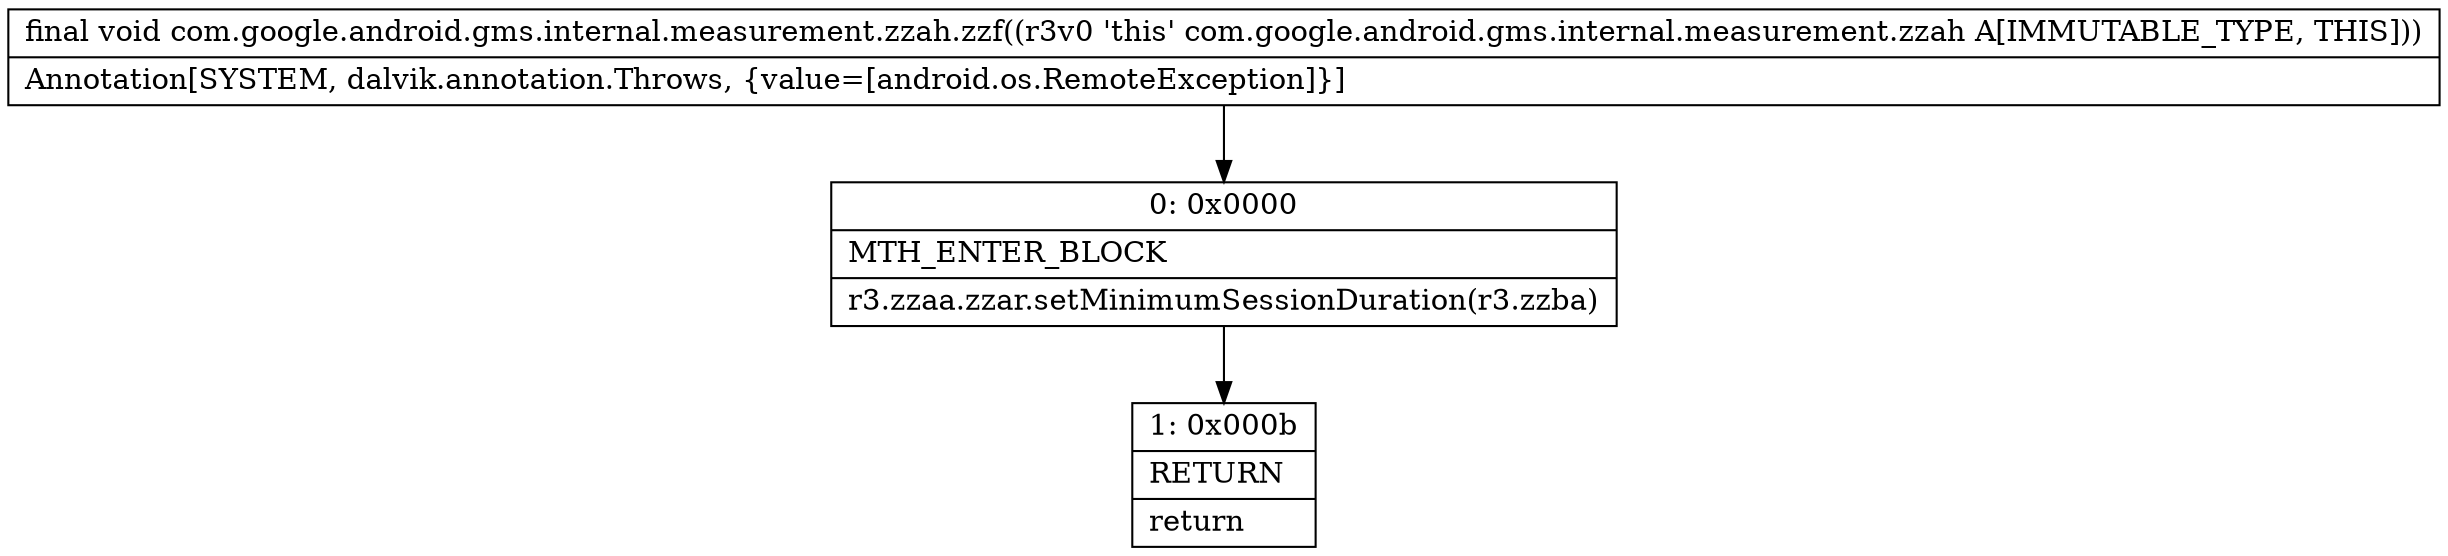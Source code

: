digraph "CFG forcom.google.android.gms.internal.measurement.zzah.zzf()V" {
Node_0 [shape=record,label="{0\:\ 0x0000|MTH_ENTER_BLOCK\l|r3.zzaa.zzar.setMinimumSessionDuration(r3.zzba)\l}"];
Node_1 [shape=record,label="{1\:\ 0x000b|RETURN\l|return\l}"];
MethodNode[shape=record,label="{final void com.google.android.gms.internal.measurement.zzah.zzf((r3v0 'this' com.google.android.gms.internal.measurement.zzah A[IMMUTABLE_TYPE, THIS]))  | Annotation[SYSTEM, dalvik.annotation.Throws, \{value=[android.os.RemoteException]\}]\l}"];
MethodNode -> Node_0;
Node_0 -> Node_1;
}

